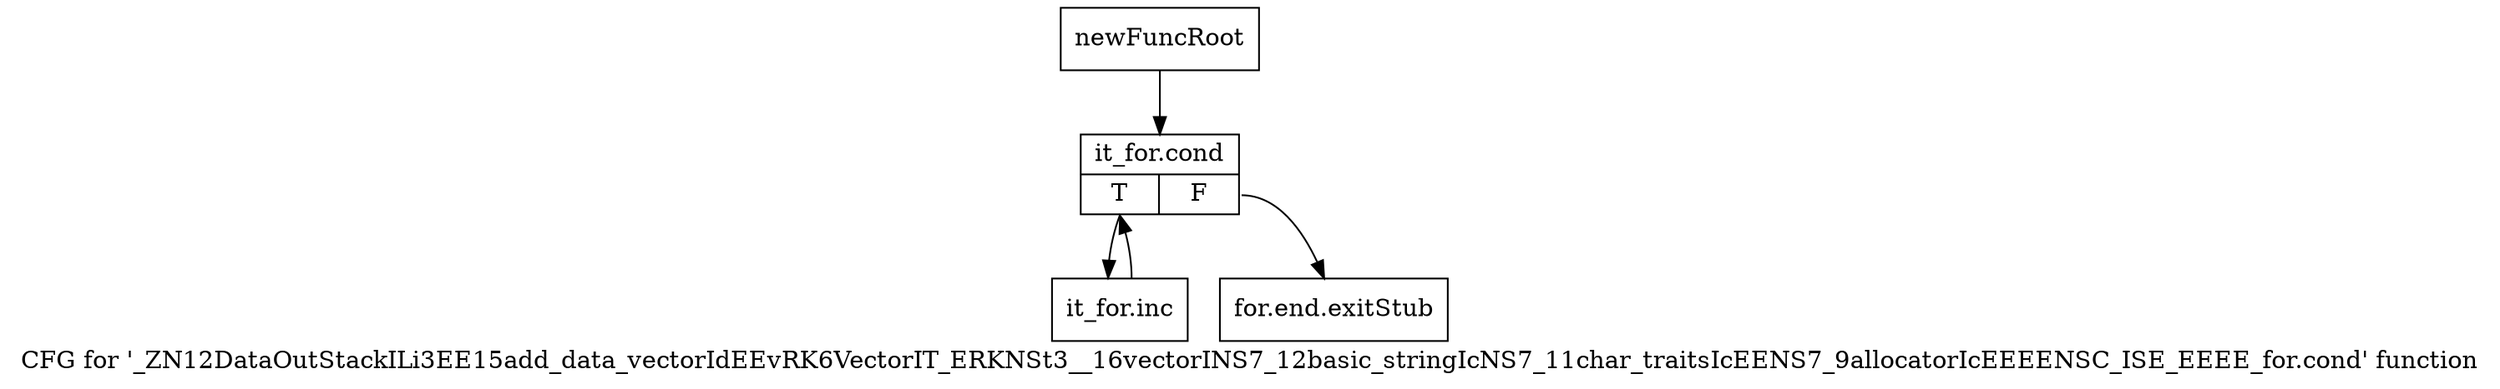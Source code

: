 digraph "CFG for '_ZN12DataOutStackILi3EE15add_data_vectorIdEEvRK6VectorIT_ERKNSt3__16vectorINS7_12basic_stringIcNS7_11char_traitsIcEENS7_9allocatorIcEEEENSC_ISE_EEEE_for.cond' function" {
	label="CFG for '_ZN12DataOutStackILi3EE15add_data_vectorIdEEvRK6VectorIT_ERKNSt3__16vectorINS7_12basic_stringIcNS7_11char_traitsIcEENS7_9allocatorIcEEEENSC_ISE_EEEE_for.cond' function";

	Node0x8db1750 [shape=record,label="{newFuncRoot}"];
	Node0x8db1750 -> Node0x8dbe3f0;
	Node0x8db17a0 [shape=record,label="{for.end.exitStub}"];
	Node0x8dbe3f0 [shape=record,label="{it_for.cond|{<s0>T|<s1>F}}"];
	Node0x8dbe3f0:s0 -> Node0x8dbe440;
	Node0x8dbe3f0:s1 -> Node0x8db17a0;
	Node0x8dbe440 [shape=record,label="{it_for.inc}"];
	Node0x8dbe440 -> Node0x8dbe3f0;
}
